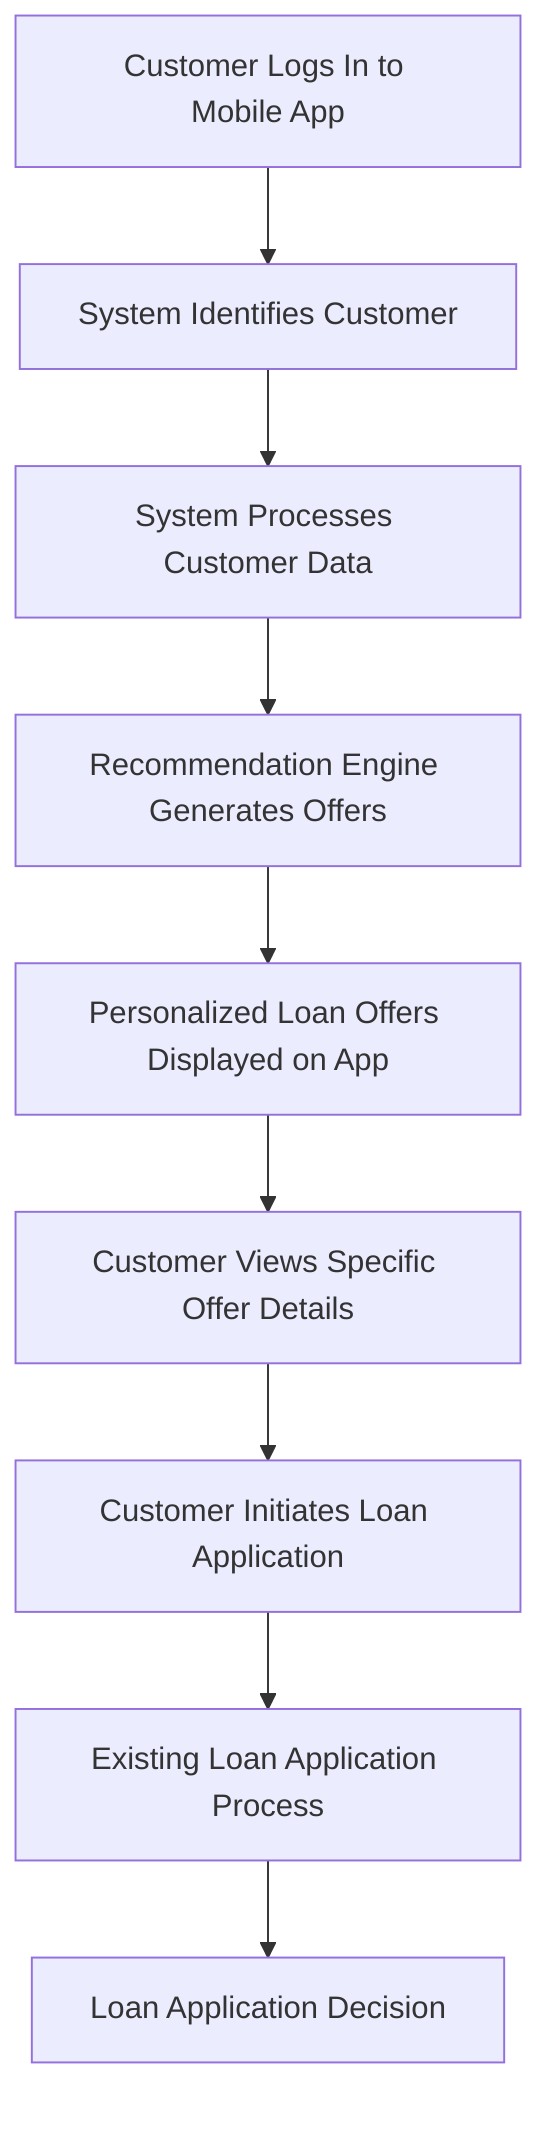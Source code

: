 flowchart TD
A[Customer Logs In to Mobile App] --> B[System Identifies Customer]
B --> C[System Processes Customer Data]
C --> D[Recommendation Engine Generates Offers]
D --> E[Personalized Loan Offers Displayed on App]
E --> F[Customer Views Specific Offer Details]
F --> G[Customer Initiates Loan Application]
G --> H[Existing Loan Application Process]
H --> I[Loan Application Decision]